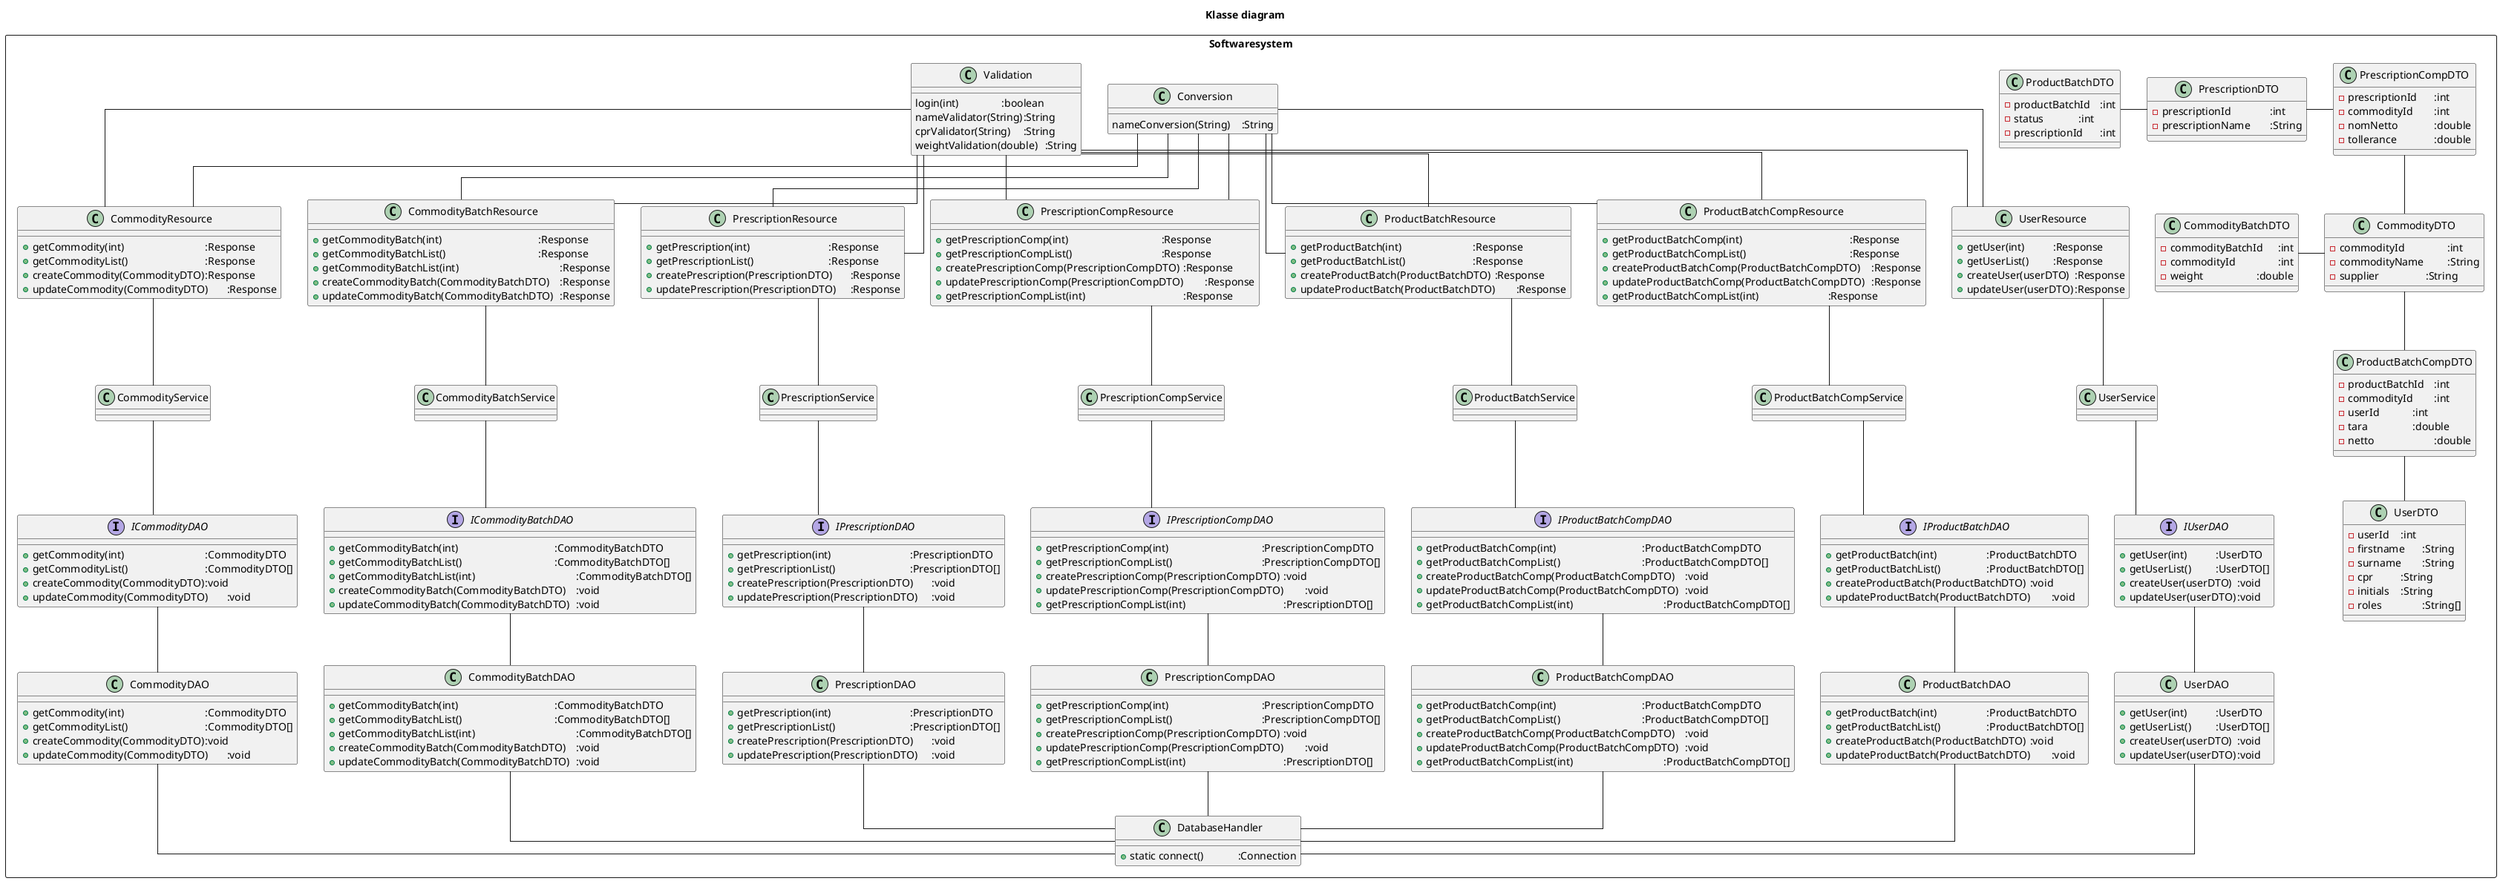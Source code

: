 @startuml
skinparam linetype ortho
title Klasse diagram
rectangle "Softwaresystem" {

    class "UserDTO" as brudto {
        - userId\t:int
        - firstname\t:String
        - surname\t:String
        - cpr\t\t:String
        - initials\t:String
        - roles\t\t:String[]
    }

    class "CommodityDTO" as rvadto {
        - commodityId\t\t:int
        - commodityName\t\t:String
        - supplier\t\t\t:String
    }
    class "CommodityBatchDTO" as rvbdto {
        - commodityBatchId\t:int
        - commodityId\t\t:int
        - weight\t\t\t:double
    }

    class "PrescriptionDTO" as recdto {
        - prescriptionId\t\t:int
        - prescriptionName\t:String
    }

    class "PrescriptionCompDTO" as rccdto {
        - prescriptionId\t:int
        - commodityId\t:int
        - nomNetto\t\t:double
        - tollerance\t\t:double

    }

    class "ProductBatchDTO" as prodto {
        - productBatchId\t:int
        - status\t\t:int
        - prescriptionId\t:int
    }
    class "ProductBatchCompDTO" as prcdto {
        - productBatchId\t:int
        - commodityId\t:int
        - userId\t\t:int
        - tara\t\t\t:double
        - netto\t\t\t:double

    }
    class "UserDAO" as usrdao {
        + getUser(int)\t\t:UserDTO
        + getUserList()\t\t:UserDTO[]
        + createUser(userDTO)\t:void
        + updateUser(userDTO)\t:void
    }
    class "CommodityDAO" as comdao {
        + getCommodity(int)\t\t\t\t:CommodityDTO
        + getCommodityList()\t\t\t\t:CommodityDTO[]
        + createCommodity(CommodityDTO)\t:void
        + updateCommodity(CommodityDTO)\t:void
    }
    class "CommodityBatchDAO" as cobdao {
        + getCommodityBatch(int)\t\t\t\t\t:CommodityBatchDTO
        + getCommodityBatchList()\t\t\t\t\t:CommodityBatchDTO[]
        + getCommodityBatchList(int)\t\t\t\t\t:CommodityBatchDTO[]
        + createCommodityBatch(CommodityBatchDTO)\t:void
        + updateCommodityBatch(CommodityBatchDTO)\t:void
    }
    class "PrescriptionDAO" as predao {
        + getPrescription(int)\t\t\t\t:PrescriptionDTO
        + getPrescriptionList()\t\t\t\t:PrescriptionDTO[]
        + createPrescription(PrescriptionDTO)\t:void
        + updatePrescription(PrescriptionDTO)\t:void
    }
    class "PrescriptionCompDAO" as prcdao {
        + getPrescriptionComp(int)\t\t\t\t\t:PrescriptionCompDTO
        + getPrescriptionCompList()\t\t\t\t\t:PrescriptionCompDTO[]
        + createPrescriptionComp(PrescriptionCompDTO)\t:void
        + updatePrescriptionComp(PrescriptionCompDTO)\t:void
        + getPrescriptionCompList(int)\t\t\t\t\t:PrescriptionDTO[]
    }
    class "ProductBatchDAO" as prodao {
        + getProductBatch(int)\t\t\t:ProductBatchDTO
        + getProductBatchList()\t\t\t:ProductBatchDTO[]
        + createProductBatch(ProductBatchDTO)\t:void
        + updateProductBatch(ProductBatchDTO)\t:void
    }
    class "ProductBatchCompDAO" as prbdao{
        + getProductBatchComp(int)\t\t\t\t:ProductBatchCompDTO
        + getProductBatchCompList()\t\t\t\t:ProductBatchCompDTO[]
        + createProductBatchComp(ProductBatchCompDTO)\t:void
        + updateProductBatchComp(ProductBatchCompDTO)\t:void
        + getProductBatchCompList(int)\t\t\t\t\t:ProductBatchCompDTO[]
    }
    interface "IUserDAO" as iusrdao {
        + getUser(int)\t\t:UserDTO
        + getUserList()\t\t:UserDTO[]
        + createUser(userDTO)\t:void
        + updateUser(userDTO)\t:void
    }
    interface "ICommodityDAO" as icomdao {
        + getCommodity(int)\t\t\t\t:CommodityDTO
        + getCommodityList()\t\t\t\t:CommodityDTO[]
        + createCommodity(CommodityDTO)\t:void
        + updateCommodity(CommodityDTO)\t:void
    }
    interface "ICommodityBatchDAO" as icobdao {
        + getCommodityBatch(int)\t\t\t\t\t:CommodityBatchDTO
        + getCommodityBatchList()\t\t\t\t\t:CommodityBatchDTO[]
        + getCommodityBatchList(int)\t\t\t\t\t:CommodityBatchDTO[]
        + createCommodityBatch(CommodityBatchDTO)\t:void
        + updateCommodityBatch(CommodityBatchDTO)\t:void
    }
    interface "IPrescriptionDAO" as ipredao {
        + getPrescription(int)\t\t\t\t:PrescriptionDTO
        + getPrescriptionList()\t\t\t\t:PrescriptionDTO[]
        + createPrescription(PrescriptionDTO)\t:void
        + updatePrescription(PrescriptionDTO)\t:void
    }
    interface "IPrescriptionCompDAO" as iprcdao {
        + getPrescriptionComp(int)\t\t\t\t\t:PrescriptionCompDTO
        + getPrescriptionCompList()\t\t\t\t\t:PrescriptionCompDTO[]
        + createPrescriptionComp(PrescriptionCompDTO)\t:void
        + updatePrescriptionComp(PrescriptionCompDTO)\t:void
        + getPrescriptionCompList(int)\t\t\t\t\t:PrescriptionDTO[]
    }
    interface "IProductBatchDAO" as iprodao {
        + getProductBatch(int)\t\t\t:ProductBatchDTO
        + getProductBatchList()\t\t\t:ProductBatchDTO[]
        + createProductBatch(ProductBatchDTO)\t:void
        + updateProductBatch(ProductBatchDTO)\t:void
    }
    interface "IProductBatchCompDAO" as iprbdao{
        + getProductBatchComp(int)\t\t\t\t:ProductBatchCompDTO
        + getProductBatchCompList()\t\t\t\t:ProductBatchCompDTO[]
        + createProductBatchComp(ProductBatchCompDTO)\t:void
        + updateProductBatchComp(ProductBatchCompDTO)\t:void
        + getProductBatchCompList(int)\t\t\t\t\t:ProductBatchCompDTO[]
    }
    class "DatabaseHandler" as dbhdlr {
        + static connect()\t\t:Connection
    }

    class "Validation" as valida {
        login(int)\t\t:boolean
        nameValidator(String)\t:String
        cprValidator(String)\t:String
        weightValidation(double)\t:String
    }
    class "Conversion" as conver {
        nameConversion(String)\t:String
    }
    class "UserService" as usrser {
    }
    class "CommodityService" as comser {
    }
    class "CommodityBatchService" as cobser {
    }
    class "PrescriptionService" as preser {
    }
    class "PrescriptionCompService" as prcser {
    }
    class "ProductBatchService" as prbser {
    }
    class "ProductBatchCompService" as pbcser {
    }

    class "UserResource" as usrres {
        + getUser(int)\t\t:Response
        + getUserList()\t\t:Response
        + createUser(userDTO)\t:Response
        + updateUser(userDTO)\t:Response
        
    }
    class "CommodityResource" as comres {
        + getCommodity(int)\t\t\t\t:Response
        + getCommodityList()\t\t\t\t:Response
        + createCommodity(CommodityDTO)\t:Response
        + updateCommodity(CommodityDTO)\t:Response
    }
    class "CommodityBatchResource" as cobres {
        + getCommodityBatch(int)\t\t\t\t\t:Response
        + getCommodityBatchList()\t\t\t\t\t:Response
        + getCommodityBatchList(int)\t\t\t\t\t:Response
        + createCommodityBatch(CommodityBatchDTO)\t:Response
        + updateCommodityBatch(CommodityBatchDTO)\t:Response

    }
    class "PrescriptionResource" as preres {
        + getPrescription(int)\t\t\t\t:Response
        + getPrescriptionList()\t\t\t\t:Response
        + createPrescription(PrescriptionDTO)\t:Response
        + updatePrescription(PrescriptionDTO)\t:Response
    }
    class "PrescriptionCompResource" as prcres {
        + getPrescriptionComp(int)\t\t\t\t\t:Response
        + getPrescriptionCompList()\t\t\t\t\t:Response
        + createPrescriptionComp(PrescriptionCompDTO)\t:Response
        + updatePrescriptionComp(PrescriptionCompDTO)\t:Response
        + getPrescriptionCompList(int)\t\t\t\t\t:Response
    }
    class "ProductBatchResource" as prbres {
        + getProductBatch(int)\t\t\t\t:Response
        + getProductBatchList()\t\t\t\t:Response
        + createProductBatch(ProductBatchDTO)\t:Response
        + updateProductBatch(ProductBatchDTO)\t:Response
    }
    class "ProductBatchCompResource" as pbcres {
        + getProductBatchComp(int)\t\t\t\t\t:Response
        + getProductBatchCompList()\t\t\t\t\t:Response
        + createProductBatchComp(ProductBatchCompDTO)\t:Response
        + updateProductBatchComp(ProductBatchCompDTO)\t:Response
        + getProductBatchCompList(int)\t\t\t\t:Response
    }
}
prcdto -d- brudto
prcdto -u- rvadto
rvbdto -r- rvadto
rccdto -l- recdto
rccdto -d- rvadto
recdto -l- prodto

iusrdao -d- usrdao
icomdao -d- comdao
icobdao -d- cobdao
ipredao -d- predao
iprcdao -d- prcdao
iprodao -d- prodao
iprbdao -d- prbdao

iusrdao -u- usrser
icomdao -u- comser
icobdao -u- cobser
ipredao -u- preser
iprcdao -u- prcser
iprodao -u- pbcser
iprbdao -u- prbser

usrres -d- usrser
comres -d- comser
cobres -d- cobser
preres -d- preser
prcres -d- prcser
pbcres -d- pbcser
prbres -d- prbser

dbhdlr -u- usrdao
dbhdlr -u- comdao
dbhdlr -u- cobdao
dbhdlr -u- predao
dbhdlr -u- prcdao
dbhdlr -u- prodao
dbhdlr -u- prbdao

usrres -u- valida
comres -u- valida
cobres -u- valida
preres -u- valida
prcres -u- valida
pbcres -u- valida
prbres -u- valida

usrres -u- conver
comres -u- conver
cobres -u- conver
preres -u- conver
prcres -u- conver
pbcres -u- conver
prbres -u- conver

@enduml
